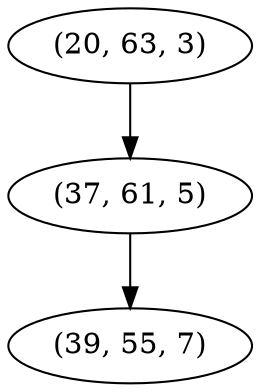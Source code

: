 digraph tree {
    "(20, 63, 3)";
    "(37, 61, 5)";
    "(39, 55, 7)";
    "(20, 63, 3)" -> "(37, 61, 5)";
    "(37, 61, 5)" -> "(39, 55, 7)";
}
